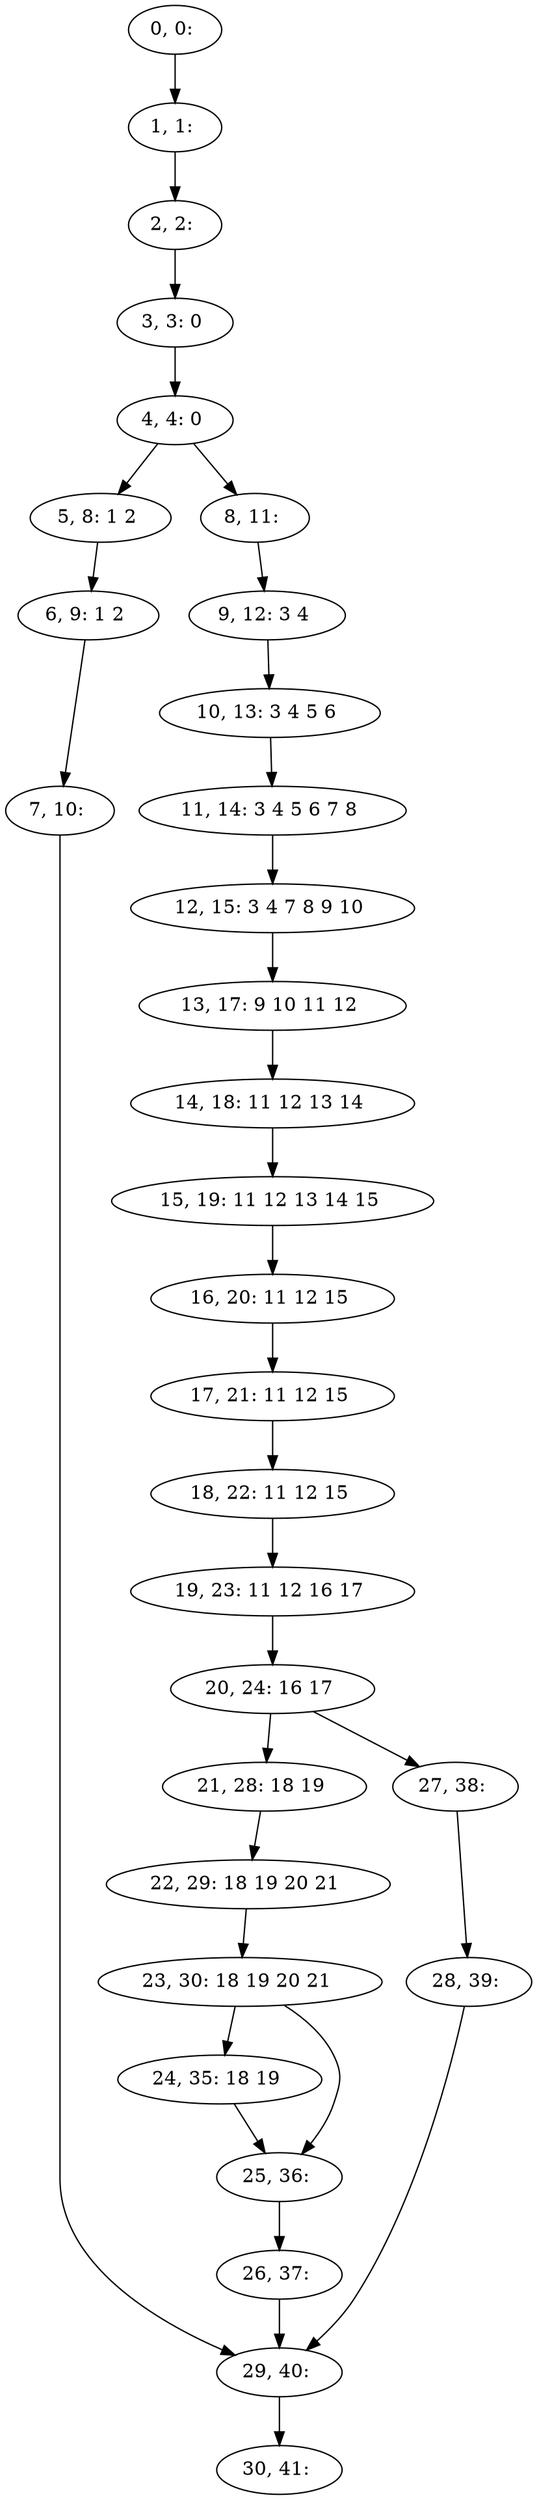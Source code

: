 digraph G {
0[label="0, 0: "];
1[label="1, 1: "];
2[label="2, 2: "];
3[label="3, 3: 0 "];
4[label="4, 4: 0 "];
5[label="5, 8: 1 2 "];
6[label="6, 9: 1 2 "];
7[label="7, 10: "];
8[label="8, 11: "];
9[label="9, 12: 3 4 "];
10[label="10, 13: 3 4 5 6 "];
11[label="11, 14: 3 4 5 6 7 8 "];
12[label="12, 15: 3 4 7 8 9 10 "];
13[label="13, 17: 9 10 11 12 "];
14[label="14, 18: 11 12 13 14 "];
15[label="15, 19: 11 12 13 14 15 "];
16[label="16, 20: 11 12 15 "];
17[label="17, 21: 11 12 15 "];
18[label="18, 22: 11 12 15 "];
19[label="19, 23: 11 12 16 17 "];
20[label="20, 24: 16 17 "];
21[label="21, 28: 18 19 "];
22[label="22, 29: 18 19 20 21 "];
23[label="23, 30: 18 19 20 21 "];
24[label="24, 35: 18 19 "];
25[label="25, 36: "];
26[label="26, 37: "];
27[label="27, 38: "];
28[label="28, 39: "];
29[label="29, 40: "];
30[label="30, 41: "];
0->1 ;
1->2 ;
2->3 ;
3->4 ;
4->5 ;
4->8 ;
5->6 ;
6->7 ;
7->29 ;
8->9 ;
9->10 ;
10->11 ;
11->12 ;
12->13 ;
13->14 ;
14->15 ;
15->16 ;
16->17 ;
17->18 ;
18->19 ;
19->20 ;
20->21 ;
20->27 ;
21->22 ;
22->23 ;
23->24 ;
23->25 ;
24->25 ;
25->26 ;
26->29 ;
27->28 ;
28->29 ;
29->30 ;
}
